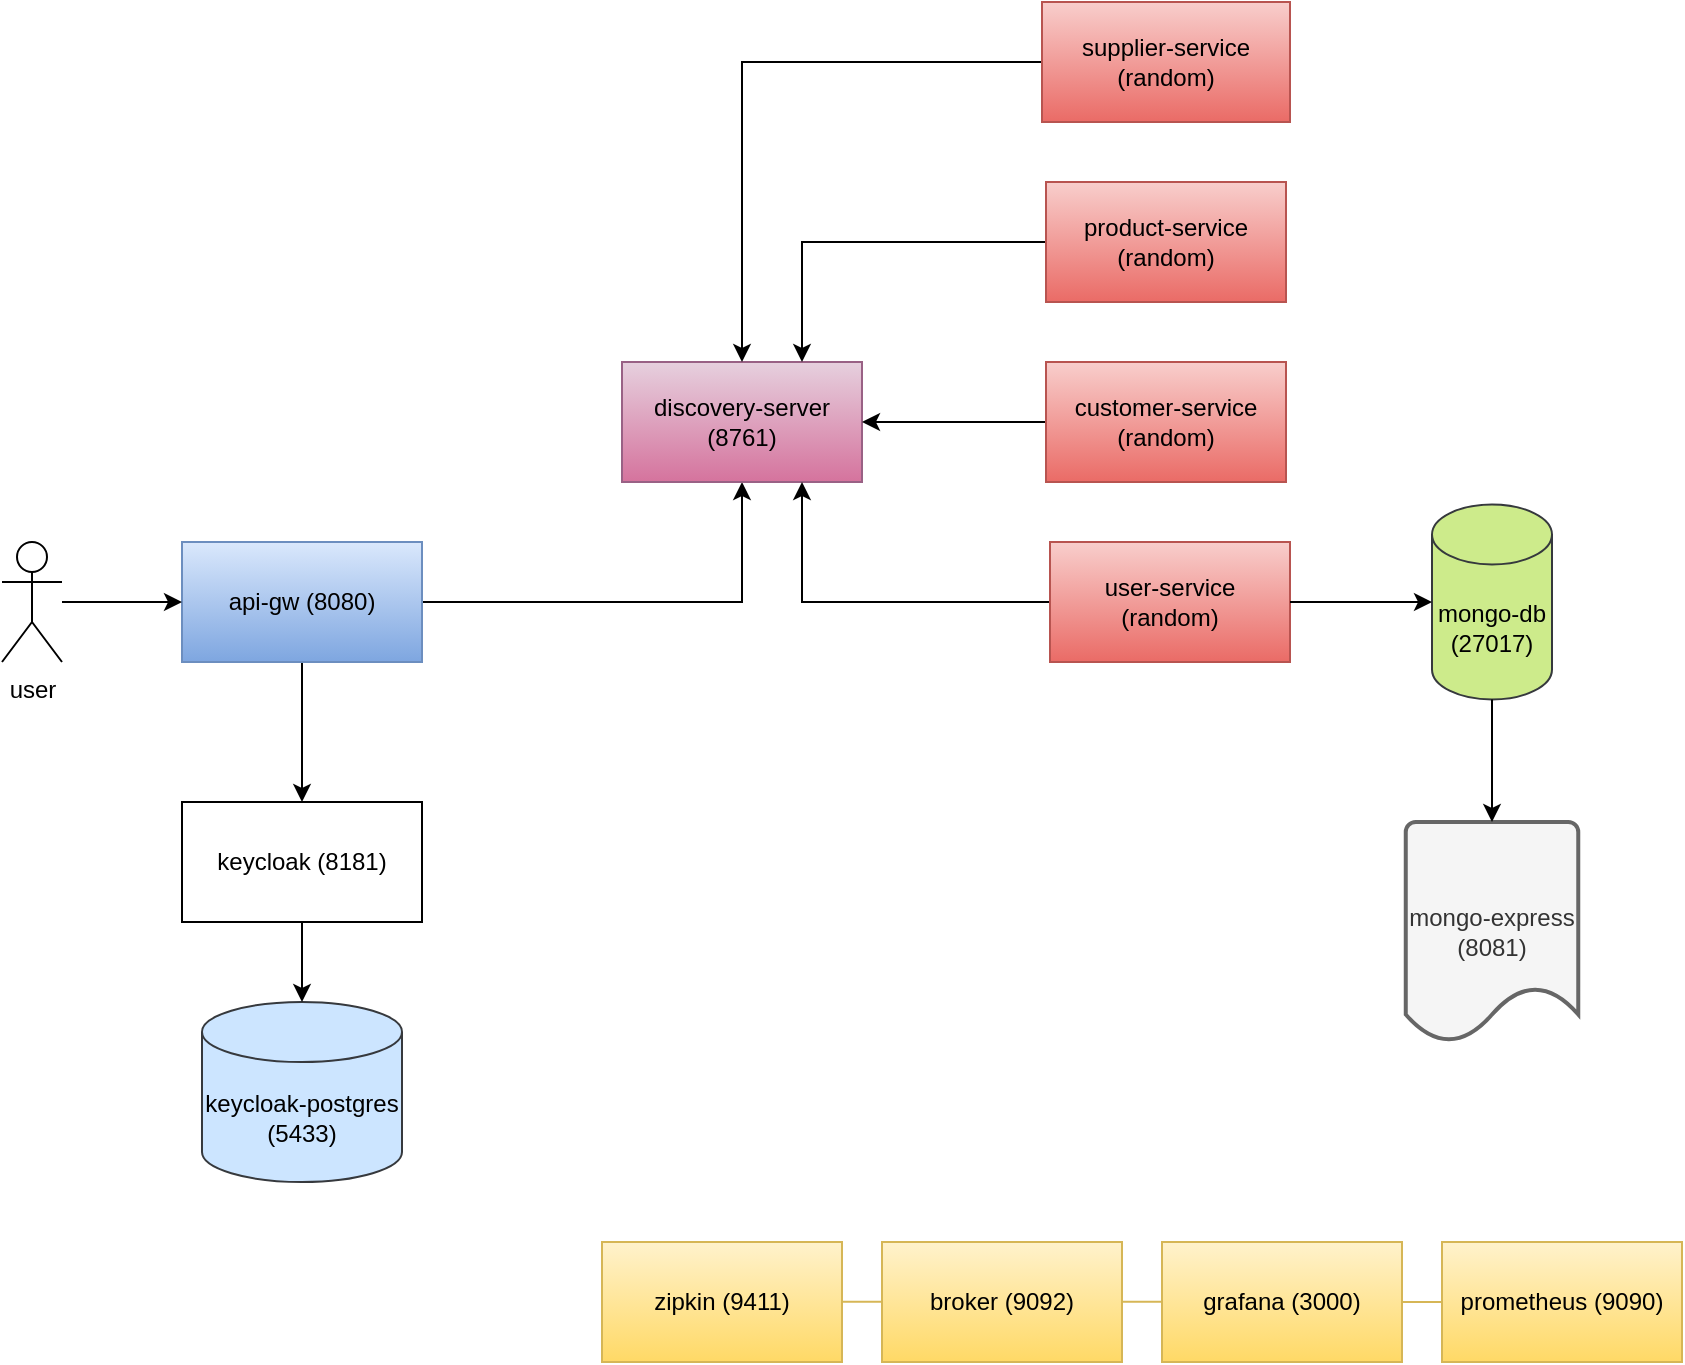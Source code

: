 <mxfile version="22.0.6" type="github">
  <diagram name="Page-1" id="3L_BJHFlt_Xqs4L_v1Af">
    <mxGraphModel dx="2336" dy="1958" grid="1" gridSize="10" guides="1" tooltips="1" connect="1" arrows="1" fold="1" page="1" pageScale="1" pageWidth="827" pageHeight="1169" math="0" shadow="0">
      <root>
        <mxCell id="0" />
        <mxCell id="1" parent="0" />
        <mxCell id="LZMtIkJjisC_x56uzXUe-4" style="edgeStyle=orthogonalEdgeStyle;rounded=0;orthogonalLoop=1;jettySize=auto;html=1;exitX=0.5;exitY=1;exitDx=0;exitDy=0;entryX=0.5;entryY=0;entryDx=0;entryDy=0;" edge="1" parent="1" source="LZMtIkJjisC_x56uzXUe-1" target="LZMtIkJjisC_x56uzXUe-3">
          <mxGeometry relative="1" as="geometry" />
        </mxCell>
        <mxCell id="LZMtIkJjisC_x56uzXUe-11" style="edgeStyle=orthogonalEdgeStyle;rounded=0;orthogonalLoop=1;jettySize=auto;html=1;exitX=1;exitY=0.5;exitDx=0;exitDy=0;entryX=0.5;entryY=1;entryDx=0;entryDy=0;" edge="1" parent="1" source="LZMtIkJjisC_x56uzXUe-1" target="LZMtIkJjisC_x56uzXUe-5">
          <mxGeometry relative="1" as="geometry" />
        </mxCell>
        <mxCell id="LZMtIkJjisC_x56uzXUe-1" value="api-gw (8080)" style="rounded=0;whiteSpace=wrap;html=1;fillColor=#dae8fc;strokeColor=#6c8ebf;gradientColor=#7ea6e0;" vertex="1" parent="1">
          <mxGeometry x="-140" y="60" width="120" height="60" as="geometry" />
        </mxCell>
        <mxCell id="LZMtIkJjisC_x56uzXUe-2" value="" style="endArrow=classic;html=1;rounded=0;" edge="1" parent="1">
          <mxGeometry width="50" height="50" relative="1" as="geometry">
            <mxPoint x="-200" y="90" as="sourcePoint" />
            <mxPoint x="-140" y="90" as="targetPoint" />
          </mxGeometry>
        </mxCell>
        <mxCell id="LZMtIkJjisC_x56uzXUe-3" value="keycloak (8181)" style="rounded=0;whiteSpace=wrap;html=1;" vertex="1" parent="1">
          <mxGeometry x="-140" y="190" width="120" height="60" as="geometry" />
        </mxCell>
        <mxCell id="LZMtIkJjisC_x56uzXUe-5" value="discovery-server (8761)" style="rounded=0;whiteSpace=wrap;html=1;fillColor=#e6d0de;strokeColor=#996185;gradientColor=#d5739d;" vertex="1" parent="1">
          <mxGeometry x="80" y="-30" width="120" height="60" as="geometry" />
        </mxCell>
        <mxCell id="LZMtIkJjisC_x56uzXUe-6" value="keycloak-postgres (5433)" style="shape=cylinder3;whiteSpace=wrap;html=1;boundedLbl=1;backgroundOutline=1;size=15;fillColor=#cce5ff;strokeColor=#36393d;" vertex="1" parent="1">
          <mxGeometry x="-130" y="290" width="100" height="90" as="geometry" />
        </mxCell>
        <mxCell id="LZMtIkJjisC_x56uzXUe-7" style="edgeStyle=orthogonalEdgeStyle;rounded=0;orthogonalLoop=1;jettySize=auto;html=1;exitX=0.5;exitY=1;exitDx=0;exitDy=0;entryX=0.5;entryY=0;entryDx=0;entryDy=0;entryPerimeter=0;" edge="1" parent="1" source="LZMtIkJjisC_x56uzXUe-3" target="LZMtIkJjisC_x56uzXUe-6">
          <mxGeometry relative="1" as="geometry" />
        </mxCell>
        <mxCell id="LZMtIkJjisC_x56uzXUe-9" style="edgeStyle=orthogonalEdgeStyle;rounded=0;orthogonalLoop=1;jettySize=auto;html=1;exitX=0;exitY=0.5;exitDx=0;exitDy=0;entryX=0;entryY=0.5;entryDx=0;entryDy=0;entryPerimeter=0;fillColor=#f8cecc;strokeColor=#b85450;gradientColor=#ea6b66;" edge="1" parent="1" source="LZMtIkJjisC_x56uzXUe-8" target="LZMtIkJjisC_x56uzXUe-8">
          <mxGeometry relative="1" as="geometry" />
        </mxCell>
        <mxCell id="LZMtIkJjisC_x56uzXUe-10" style="edgeStyle=orthogonalEdgeStyle;rounded=0;orthogonalLoop=1;jettySize=auto;html=1;exitX=0;exitY=0.5;exitDx=0;exitDy=0;entryX=1;entryY=0.5;entryDx=0;entryDy=0;" edge="1" parent="1" source="LZMtIkJjisC_x56uzXUe-8" target="LZMtIkJjisC_x56uzXUe-5">
          <mxGeometry relative="1" as="geometry" />
        </mxCell>
        <mxCell id="LZMtIkJjisC_x56uzXUe-8" value="customer-service (random)" style="rounded=0;whiteSpace=wrap;html=1;fillColor=#f8cecc;strokeColor=#b85450;gradientColor=#ea6b66;" vertex="1" parent="1">
          <mxGeometry x="292" y="-30" width="120" height="60" as="geometry" />
        </mxCell>
        <mxCell id="LZMtIkJjisC_x56uzXUe-12" style="edgeStyle=orthogonalEdgeStyle;rounded=0;orthogonalLoop=1;jettySize=auto;html=1;exitX=0;exitY=0.5;exitDx=0;exitDy=0;entryX=0;entryY=0.5;entryDx=0;entryDy=0;entryPerimeter=0;fillColor=#f8cecc;strokeColor=#b85450;gradientColor=#ea6b66;" edge="1" parent="1" source="LZMtIkJjisC_x56uzXUe-13" target="LZMtIkJjisC_x56uzXUe-13">
          <mxGeometry relative="1" as="geometry" />
        </mxCell>
        <mxCell id="LZMtIkJjisC_x56uzXUe-14" style="edgeStyle=orthogonalEdgeStyle;rounded=0;orthogonalLoop=1;jettySize=auto;html=1;exitX=0;exitY=0.5;exitDx=0;exitDy=0;entryX=0.75;entryY=1;entryDx=0;entryDy=0;" edge="1" parent="1" source="LZMtIkJjisC_x56uzXUe-13" target="LZMtIkJjisC_x56uzXUe-5">
          <mxGeometry relative="1" as="geometry" />
        </mxCell>
        <mxCell id="LZMtIkJjisC_x56uzXUe-13" value="user-service &lt;br&gt;(random)" style="rounded=0;whiteSpace=wrap;html=1;fillColor=#f8cecc;strokeColor=#b85450;gradientColor=#ea6b66;" vertex="1" parent="1">
          <mxGeometry x="294" y="60" width="120" height="60" as="geometry" />
        </mxCell>
        <mxCell id="LZMtIkJjisC_x56uzXUe-15" style="edgeStyle=orthogonalEdgeStyle;rounded=0;orthogonalLoop=1;jettySize=auto;html=1;exitX=0;exitY=0.5;exitDx=0;exitDy=0;entryX=0;entryY=0.5;entryDx=0;entryDy=0;entryPerimeter=0;fillColor=#f8cecc;strokeColor=#b85450;gradientColor=#ea6b66;" edge="1" parent="1" source="LZMtIkJjisC_x56uzXUe-16" target="LZMtIkJjisC_x56uzXUe-16">
          <mxGeometry relative="1" as="geometry" />
        </mxCell>
        <mxCell id="LZMtIkJjisC_x56uzXUe-17" style="edgeStyle=orthogonalEdgeStyle;rounded=0;orthogonalLoop=1;jettySize=auto;html=1;exitX=0;exitY=0.5;exitDx=0;exitDy=0;entryX=0.75;entryY=0;entryDx=0;entryDy=0;" edge="1" parent="1" source="LZMtIkJjisC_x56uzXUe-16" target="LZMtIkJjisC_x56uzXUe-5">
          <mxGeometry relative="1" as="geometry" />
        </mxCell>
        <mxCell id="LZMtIkJjisC_x56uzXUe-16" value="product-service (random)" style="rounded=0;whiteSpace=wrap;html=1;fillColor=#f8cecc;strokeColor=#b85450;gradientColor=#ea6b66;" vertex="1" parent="1">
          <mxGeometry x="292" y="-120" width="120" height="60" as="geometry" />
        </mxCell>
        <mxCell id="LZMtIkJjisC_x56uzXUe-18" style="edgeStyle=orthogonalEdgeStyle;rounded=0;orthogonalLoop=1;jettySize=auto;html=1;exitX=0;exitY=0.5;exitDx=0;exitDy=0;entryX=0;entryY=0.5;entryDx=0;entryDy=0;entryPerimeter=0;fillColor=#f8cecc;strokeColor=#b85450;gradientColor=#ea6b66;" edge="1" parent="1" source="LZMtIkJjisC_x56uzXUe-19" target="LZMtIkJjisC_x56uzXUe-19">
          <mxGeometry relative="1" as="geometry" />
        </mxCell>
        <mxCell id="LZMtIkJjisC_x56uzXUe-20" style="edgeStyle=orthogonalEdgeStyle;rounded=0;orthogonalLoop=1;jettySize=auto;html=1;exitX=0;exitY=0.5;exitDx=0;exitDy=0;entryX=0.5;entryY=0;entryDx=0;entryDy=0;" edge="1" parent="1" source="LZMtIkJjisC_x56uzXUe-19" target="LZMtIkJjisC_x56uzXUe-5">
          <mxGeometry relative="1" as="geometry" />
        </mxCell>
        <mxCell id="LZMtIkJjisC_x56uzXUe-19" value="supplier-service (random)" style="rounded=0;whiteSpace=wrap;html=1;fillColor=#f8cecc;strokeColor=#b85450;gradientColor=#ea6b66;" vertex="1" parent="1">
          <mxGeometry x="290" y="-210" width="124" height="60" as="geometry" />
        </mxCell>
        <mxCell id="LZMtIkJjisC_x56uzXUe-21" value="mongo-db (27017)" style="shape=cylinder3;whiteSpace=wrap;html=1;boundedLbl=1;backgroundOutline=1;size=15;fillColor=#cdeb8b;strokeColor=#36393d;" vertex="1" parent="1">
          <mxGeometry x="485" y="41.25" width="60" height="97.5" as="geometry" />
        </mxCell>
        <mxCell id="LZMtIkJjisC_x56uzXUe-22" style="edgeStyle=orthogonalEdgeStyle;rounded=0;orthogonalLoop=1;jettySize=auto;html=1;exitX=1;exitY=0.5;exitDx=0;exitDy=0;entryX=0;entryY=0.5;entryDx=0;entryDy=0;entryPerimeter=0;" edge="1" parent="1" source="LZMtIkJjisC_x56uzXUe-13" target="LZMtIkJjisC_x56uzXUe-21">
          <mxGeometry relative="1" as="geometry" />
        </mxCell>
        <mxCell id="LZMtIkJjisC_x56uzXUe-23" value="mongo-express (8081)" style="strokeWidth=2;html=1;shape=mxgraph.flowchart.document2;whiteSpace=wrap;size=0.25;fillColor=#f5f5f5;fontColor=#333333;strokeColor=#666666;" vertex="1" parent="1">
          <mxGeometry x="471.88" y="200" width="86.25" height="110" as="geometry" />
        </mxCell>
        <mxCell id="LZMtIkJjisC_x56uzXUe-24" style="edgeStyle=orthogonalEdgeStyle;rounded=0;orthogonalLoop=1;jettySize=auto;html=1;exitX=0.5;exitY=1;exitDx=0;exitDy=0;exitPerimeter=0;entryX=0.5;entryY=0;entryDx=0;entryDy=0;entryPerimeter=0;" edge="1" parent="1" source="LZMtIkJjisC_x56uzXUe-21" target="LZMtIkJjisC_x56uzXUe-23">
          <mxGeometry relative="1" as="geometry" />
        </mxCell>
        <mxCell id="LZMtIkJjisC_x56uzXUe-26" style="edgeStyle=orthogonalEdgeStyle;rounded=0;orthogonalLoop=1;jettySize=auto;html=1;exitX=0;exitY=0.5;exitDx=0;exitDy=0;entryX=0;entryY=0.5;entryDx=0;entryDy=0;entryPerimeter=0;fillColor=#fff2cc;strokeColor=#d6b656;gradientColor=#ffd966;" edge="1" parent="1" source="LZMtIkJjisC_x56uzXUe-27" target="LZMtIkJjisC_x56uzXUe-27">
          <mxGeometry relative="1" as="geometry" />
        </mxCell>
        <mxCell id="LZMtIkJjisC_x56uzXUe-27" value="zipkin (9411)" style="rounded=0;whiteSpace=wrap;html=1;fillColor=#fff2cc;strokeColor=#d6b656;gradientColor=#ffd966;" vertex="1" parent="1">
          <mxGeometry x="70" y="410" width="120" height="60" as="geometry" />
        </mxCell>
        <mxCell id="LZMtIkJjisC_x56uzXUe-28" style="edgeStyle=orthogonalEdgeStyle;rounded=0;orthogonalLoop=1;jettySize=auto;html=1;exitX=0;exitY=0.5;exitDx=0;exitDy=0;entryX=0;entryY=0.5;entryDx=0;entryDy=0;entryPerimeter=0;fillColor=#fff2cc;strokeColor=#d6b656;gradientColor=#ffd966;" edge="1" parent="1">
          <mxGeometry relative="1" as="geometry">
            <mxPoint x="480" y="430" as="sourcePoint" />
            <mxPoint x="480" y="430" as="targetPoint" />
          </mxGeometry>
        </mxCell>
        <mxCell id="LZMtIkJjisC_x56uzXUe-29" value="broker (9092)" style="rounded=0;whiteSpace=wrap;html=1;fillColor=#fff2cc;strokeColor=#d6b656;gradientColor=#ffd966;" vertex="1" parent="1">
          <mxGeometry x="210" y="410" width="120" height="60" as="geometry" />
        </mxCell>
        <mxCell id="LZMtIkJjisC_x56uzXUe-31" style="edgeStyle=orthogonalEdgeStyle;rounded=0;orthogonalLoop=1;jettySize=auto;html=1;exitX=0;exitY=0.5;exitDx=0;exitDy=0;entryX=0;entryY=0.5;entryDx=0;entryDy=0;entryPerimeter=0;fillColor=#fff2cc;strokeColor=#d6b656;gradientColor=#ffd966;" edge="1" parent="1" source="LZMtIkJjisC_x56uzXUe-32" target="LZMtIkJjisC_x56uzXUe-32">
          <mxGeometry relative="1" as="geometry" />
        </mxCell>
        <mxCell id="LZMtIkJjisC_x56uzXUe-32" value="grafana (3000)" style="rounded=0;whiteSpace=wrap;html=1;fillColor=#fff2cc;strokeColor=#d6b656;gradientColor=#ffd966;" vertex="1" parent="1">
          <mxGeometry x="350" y="410" width="120" height="60" as="geometry" />
        </mxCell>
        <mxCell id="LZMtIkJjisC_x56uzXUe-33" style="edgeStyle=orthogonalEdgeStyle;rounded=0;orthogonalLoop=1;jettySize=auto;html=1;exitX=0;exitY=0.5;exitDx=0;exitDy=0;entryX=0;entryY=0.5;entryDx=0;entryDy=0;entryPerimeter=0;fillColor=#fff2cc;strokeColor=#d6b656;gradientColor=#ffd966;" edge="1" parent="1" source="LZMtIkJjisC_x56uzXUe-34" target="LZMtIkJjisC_x56uzXUe-34">
          <mxGeometry relative="1" as="geometry" />
        </mxCell>
        <mxCell id="LZMtIkJjisC_x56uzXUe-34" value="prometheus (9090)" style="rounded=0;whiteSpace=wrap;html=1;fillColor=#fff2cc;strokeColor=#d6b656;gradientColor=#ffd966;" vertex="1" parent="1">
          <mxGeometry x="490" y="410" width="120" height="60" as="geometry" />
        </mxCell>
        <mxCell id="LZMtIkJjisC_x56uzXUe-35" value="" style="endArrow=none;html=1;rounded=0;exitX=1;exitY=0.5;exitDx=0;exitDy=0;entryX=0;entryY=0.5;entryDx=0;entryDy=0;fillColor=#fff2cc;gradientColor=#ffd966;strokeColor=#d6b656;" edge="1" parent="1" source="LZMtIkJjisC_x56uzXUe-32" target="LZMtIkJjisC_x56uzXUe-34">
          <mxGeometry width="50" height="50" relative="1" as="geometry">
            <mxPoint x="440" y="380" as="sourcePoint" />
            <mxPoint x="490" y="330" as="targetPoint" />
          </mxGeometry>
        </mxCell>
        <mxCell id="LZMtIkJjisC_x56uzXUe-36" value="" style="endArrow=none;html=1;rounded=0;exitX=1;exitY=0.5;exitDx=0;exitDy=0;entryX=0;entryY=0.5;entryDx=0;entryDy=0;fillColor=#fff2cc;gradientColor=#ffd966;strokeColor=#d6b656;" edge="1" parent="1">
          <mxGeometry width="50" height="50" relative="1" as="geometry">
            <mxPoint x="330" y="439.88" as="sourcePoint" />
            <mxPoint x="350" y="439.88" as="targetPoint" />
          </mxGeometry>
        </mxCell>
        <mxCell id="LZMtIkJjisC_x56uzXUe-37" value="" style="endArrow=none;html=1;rounded=0;exitX=1;exitY=0.5;exitDx=0;exitDy=0;entryX=0;entryY=0.5;entryDx=0;entryDy=0;fillColor=#fff2cc;gradientColor=#ffd966;strokeColor=#d6b656;" edge="1" parent="1">
          <mxGeometry width="50" height="50" relative="1" as="geometry">
            <mxPoint x="190" y="439.83" as="sourcePoint" />
            <mxPoint x="210" y="439.83" as="targetPoint" />
            <Array as="points">
              <mxPoint x="190" y="439.83" />
            </Array>
          </mxGeometry>
        </mxCell>
        <mxCell id="LZMtIkJjisC_x56uzXUe-38" value="user" style="shape=umlActor;verticalLabelPosition=bottom;verticalAlign=top;html=1;outlineConnect=0;" vertex="1" parent="1">
          <mxGeometry x="-230" y="60" width="30" height="60" as="geometry" />
        </mxCell>
      </root>
    </mxGraphModel>
  </diagram>
</mxfile>
